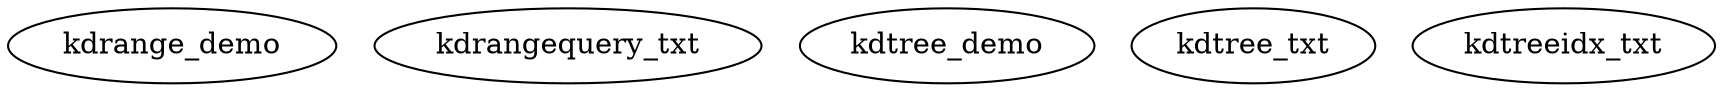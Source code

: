 /* Created by mdot for Matlab */
digraph m2html {

  kdrange_demo [URL="kdrange_demo.html"];
  kdrangequery_txt [URL="kdrangequery_txt.html"];
  kdtree_demo [URL="kdtree_demo.html"];
  kdtree_txt [URL="kdtree_txt.html"];
  kdtreeidx_txt [URL="kdtreeidx_txt.html"];
}